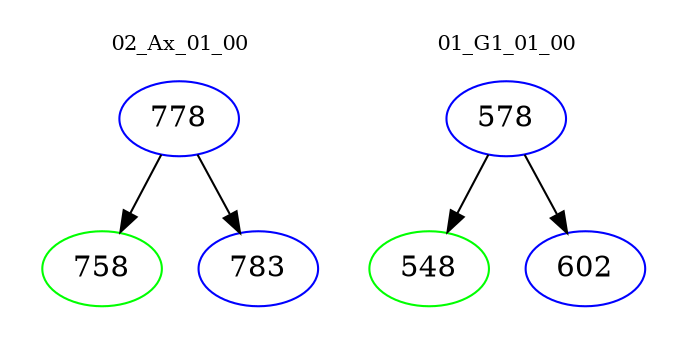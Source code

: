 digraph{
subgraph cluster_0 {
color = white
label = "02_Ax_01_00";
fontsize=10;
T0_778 [label="778", color="blue"]
T0_778 -> T0_758 [color="black"]
T0_758 [label="758", color="green"]
T0_778 -> T0_783 [color="black"]
T0_783 [label="783", color="blue"]
}
subgraph cluster_1 {
color = white
label = "01_G1_01_00";
fontsize=10;
T1_578 [label="578", color="blue"]
T1_578 -> T1_548 [color="black"]
T1_548 [label="548", color="green"]
T1_578 -> T1_602 [color="black"]
T1_602 [label="602", color="blue"]
}
}
